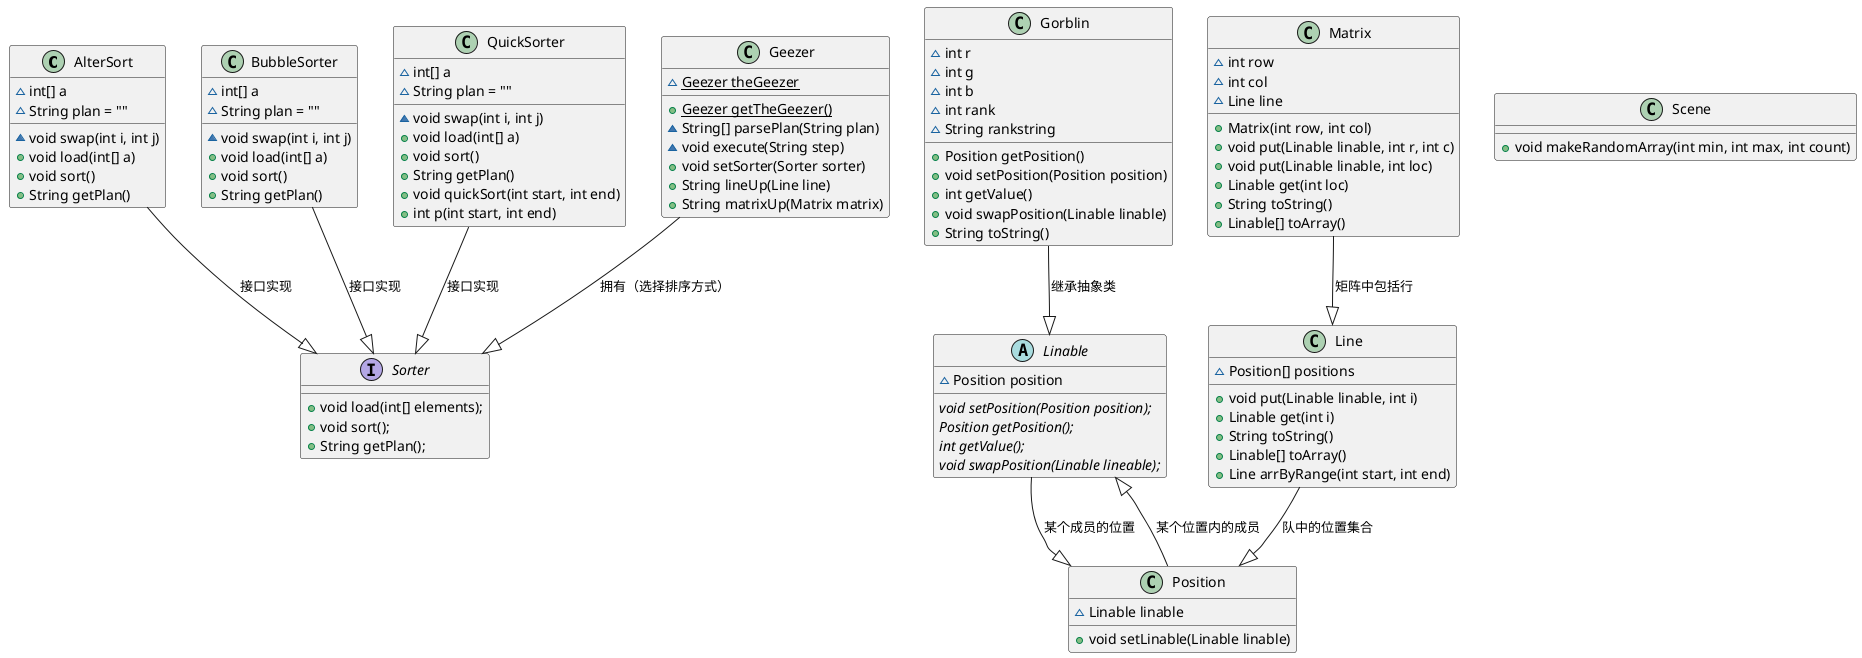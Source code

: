 @startuml exclass

class AlterSort{
    ~int[] a
    ~String plan = ""
    ~void swap(int i, int j)
    +void load(int[] a)
    +void sort()
    +String getPlan()
}

class BubbleSorter{
    ~int[] a
    ~String plan = ""
    ~void swap(int i, int j)
    +void load(int[] a)
    +void sort()
    +String getPlan()
}

class QuickSorter{
    ~int[] a
    ~String plan = ""
    ~void swap(int i, int j)
    +void load(int[] a)
    +void sort()
    +String getPlan()
    +void quickSort(int start, int end)
    +int p(int start, int end)
}

class Geezer{
    {static}~Geezer theGeezer
    {static}+Geezer getTheGeezer()
    ~String[] parsePlan(String plan)
    ~void execute(String step)
    +void setSorter(Sorter sorter)
    +String lineUp(Line line)
    +String matrixUp(Matrix matrix)
}

class Gorblin{
    ~int r 
    ~int g 
    ~int b
    ~int rank
    ~String rankstring

    +Position getPosition()
    +void setPosition(Position position)
    +int getValue()
    +void swapPosition(Linable linable)
    +String toString() 
}


abstract class Linable{
    ~Position position
    {abstract}void setPosition(Position position);
    {abstract}Position getPosition();
    {abstract}int getValue();
    {abstract}void swapPosition(Linable lineable);

}

class Line{
    ~Position[] positions
    +void put(Linable linable, int i)
    +Linable get(int i)
    +String toString()
    +Linable[] toArray()
    +Line arrByRange(int start, int end)
}

class Matrix{
    ~int row 
    ~int col
    ~Line line

    +Matrix(int row, int col)
    +void put(Linable linable, int r, int c)
    +void put(Linable linable, int loc)
    +Linable get(int loc)
    +String toString() 
    +Linable[] toArray() 
}

class Position{
    ~Linable linable
    +void setLinable(Linable linable)
}

interface Sorter{
    +void load(int[] elements);
    +void sort();
    +String getPlan();
}

class Scene{
    +void makeRandomArray(int min, int max, int count)
}

BubbleSorter --|> Sorter : 接口实现
AlterSort --|> Sorter : 接口实现
QuickSorter --|> Sorter : 接口实现
Geezer --|> Sorter : 拥有（选择排序方式）
Gorblin --|> Linable : 继承抽象类
Line --|> Position : 队中的位置集合
Position --|> Linable : 某个位置内的成员
Linable --|> Position : 某个成员的位置
Matrix --|> Line : 矩阵中包括行

@enduml